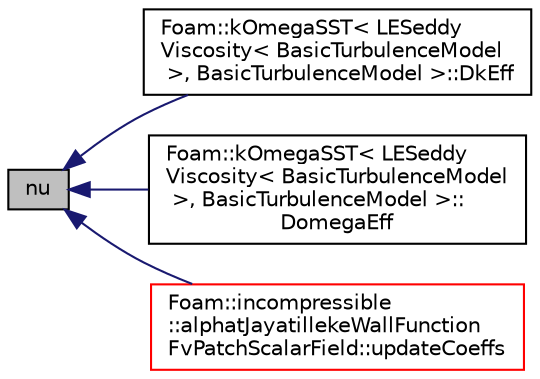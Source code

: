 digraph "nu"
{
  bgcolor="transparent";
  edge [fontname="Helvetica",fontsize="10",labelfontname="Helvetica",labelfontsize="10"];
  node [fontname="Helvetica",fontsize="10",shape=record];
  rankdir="LR";
  Node14 [label="nu",height=0.2,width=0.4,color="black", fillcolor="grey75", style="filled", fontcolor="black"];
  Node14 -> Node15 [dir="back",color="midnightblue",fontsize="10",style="solid",fontname="Helvetica"];
  Node15 [label="Foam::kOmegaSST\< LESeddy\lViscosity\< BasicTurbulenceModel\l \>, BasicTurbulenceModel \>::DkEff",height=0.2,width=0.4,color="black",URL="$a32117.html#aca4215d4a8caff4a6d9c5f760482c19f",tooltip="Return the effective diffusivity for k. "];
  Node14 -> Node16 [dir="back",color="midnightblue",fontsize="10",style="solid",fontname="Helvetica"];
  Node16 [label="Foam::kOmegaSST\< LESeddy\lViscosity\< BasicTurbulenceModel\l \>, BasicTurbulenceModel \>::\lDomegaEff",height=0.2,width=0.4,color="black",URL="$a32117.html#a25c97787db263e1041de915a3ef4fb27",tooltip="Return the effective diffusivity for omega. "];
  Node14 -> Node17 [dir="back",color="midnightblue",fontsize="10",style="solid",fontname="Helvetica"];
  Node17 [label="Foam::incompressible\l::alphatJayatillekeWallFunction\lFvPatchScalarField::updateCoeffs",height=0.2,width=0.4,color="red",URL="$a32053.html#a7e24eafac629d3733181cd942d4c902f",tooltip="Update the coefficients associated with the patch field. "];
}

